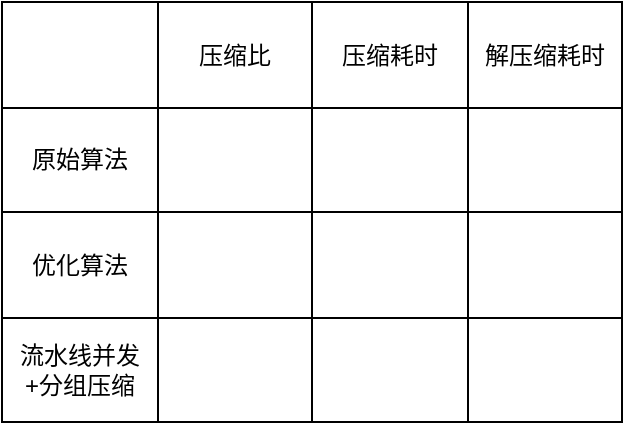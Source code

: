 <mxfile version="21.3.7" type="github">
  <diagram name="第 1 页" id="i-keNRSENkUL5wQ5M1v3">
    <mxGraphModel dx="1050" dy="549" grid="1" gridSize="10" guides="1" tooltips="1" connect="1" arrows="1" fold="1" page="1" pageScale="1" pageWidth="827" pageHeight="1169" math="0" shadow="0">
      <root>
        <mxCell id="0" />
        <mxCell id="1" parent="0" />
        <mxCell id="ziZCiCLylG6A-Q9msGCU-58" value="" style="shape=table;startSize=0;container=1;collapsible=0;childLayout=tableLayout;" vertex="1" parent="1">
          <mxGeometry x="190" y="140" width="310" height="210" as="geometry" />
        </mxCell>
        <mxCell id="ziZCiCLylG6A-Q9msGCU-59" value="" style="shape=tableRow;horizontal=0;startSize=0;swimlaneHead=0;swimlaneBody=0;strokeColor=inherit;top=0;left=0;bottom=0;right=0;collapsible=0;dropTarget=0;fillColor=none;points=[[0,0.5],[1,0.5]];portConstraint=eastwest;" vertex="1" parent="ziZCiCLylG6A-Q9msGCU-58">
          <mxGeometry width="310" height="53" as="geometry" />
        </mxCell>
        <mxCell id="ziZCiCLylG6A-Q9msGCU-60" value="" style="shape=partialRectangle;html=1;whiteSpace=wrap;connectable=0;strokeColor=inherit;overflow=hidden;fillColor=none;top=0;left=0;bottom=0;right=0;pointerEvents=1;" vertex="1" parent="ziZCiCLylG6A-Q9msGCU-59">
          <mxGeometry width="78" height="53" as="geometry">
            <mxRectangle width="78" height="53" as="alternateBounds" />
          </mxGeometry>
        </mxCell>
        <mxCell id="ziZCiCLylG6A-Q9msGCU-61" value="压缩比" style="shape=partialRectangle;html=1;whiteSpace=wrap;connectable=0;strokeColor=inherit;overflow=hidden;fillColor=none;top=0;left=0;bottom=0;right=0;pointerEvents=1;" vertex="1" parent="ziZCiCLylG6A-Q9msGCU-59">
          <mxGeometry x="78" width="77" height="53" as="geometry">
            <mxRectangle width="77" height="53" as="alternateBounds" />
          </mxGeometry>
        </mxCell>
        <mxCell id="ziZCiCLylG6A-Q9msGCU-62" value="压缩耗时" style="shape=partialRectangle;html=1;whiteSpace=wrap;connectable=0;strokeColor=inherit;overflow=hidden;fillColor=none;top=0;left=0;bottom=0;right=0;pointerEvents=1;" vertex="1" parent="ziZCiCLylG6A-Q9msGCU-59">
          <mxGeometry x="155" width="78" height="53" as="geometry">
            <mxRectangle width="78" height="53" as="alternateBounds" />
          </mxGeometry>
        </mxCell>
        <mxCell id="ziZCiCLylG6A-Q9msGCU-63" value="解压缩耗时" style="shape=partialRectangle;html=1;whiteSpace=wrap;connectable=0;strokeColor=inherit;overflow=hidden;fillColor=none;top=0;left=0;bottom=0;right=0;pointerEvents=1;" vertex="1" parent="ziZCiCLylG6A-Q9msGCU-59">
          <mxGeometry x="233" width="77" height="53" as="geometry">
            <mxRectangle width="77" height="53" as="alternateBounds" />
          </mxGeometry>
        </mxCell>
        <mxCell id="ziZCiCLylG6A-Q9msGCU-65" value="" style="shape=tableRow;horizontal=0;startSize=0;swimlaneHead=0;swimlaneBody=0;strokeColor=inherit;top=0;left=0;bottom=0;right=0;collapsible=0;dropTarget=0;fillColor=none;points=[[0,0.5],[1,0.5]];portConstraint=eastwest;" vertex="1" parent="ziZCiCLylG6A-Q9msGCU-58">
          <mxGeometry y="53" width="310" height="52" as="geometry" />
        </mxCell>
        <mxCell id="ziZCiCLylG6A-Q9msGCU-66" value="原始算法" style="shape=partialRectangle;html=1;whiteSpace=wrap;connectable=0;strokeColor=inherit;overflow=hidden;fillColor=none;top=0;left=0;bottom=0;right=0;pointerEvents=1;" vertex="1" parent="ziZCiCLylG6A-Q9msGCU-65">
          <mxGeometry width="78" height="52" as="geometry">
            <mxRectangle width="78" height="52" as="alternateBounds" />
          </mxGeometry>
        </mxCell>
        <mxCell id="ziZCiCLylG6A-Q9msGCU-67" value="" style="shape=partialRectangle;html=1;whiteSpace=wrap;connectable=0;strokeColor=inherit;overflow=hidden;fillColor=none;top=0;left=0;bottom=0;right=0;pointerEvents=1;" vertex="1" parent="ziZCiCLylG6A-Q9msGCU-65">
          <mxGeometry x="78" width="77" height="52" as="geometry">
            <mxRectangle width="77" height="52" as="alternateBounds" />
          </mxGeometry>
        </mxCell>
        <mxCell id="ziZCiCLylG6A-Q9msGCU-68" value="" style="shape=partialRectangle;html=1;whiteSpace=wrap;connectable=0;strokeColor=inherit;overflow=hidden;fillColor=none;top=0;left=0;bottom=0;right=0;pointerEvents=1;" vertex="1" parent="ziZCiCLylG6A-Q9msGCU-65">
          <mxGeometry x="155" width="78" height="52" as="geometry">
            <mxRectangle width="78" height="52" as="alternateBounds" />
          </mxGeometry>
        </mxCell>
        <mxCell id="ziZCiCLylG6A-Q9msGCU-69" value="" style="shape=partialRectangle;html=1;whiteSpace=wrap;connectable=0;strokeColor=inherit;overflow=hidden;fillColor=none;top=0;left=0;bottom=0;right=0;pointerEvents=1;" vertex="1" parent="ziZCiCLylG6A-Q9msGCU-65">
          <mxGeometry x="233" width="77" height="52" as="geometry">
            <mxRectangle width="77" height="52" as="alternateBounds" />
          </mxGeometry>
        </mxCell>
        <mxCell id="ziZCiCLylG6A-Q9msGCU-71" value="" style="shape=tableRow;horizontal=0;startSize=0;swimlaneHead=0;swimlaneBody=0;strokeColor=inherit;top=0;left=0;bottom=0;right=0;collapsible=0;dropTarget=0;fillColor=none;points=[[0,0.5],[1,0.5]];portConstraint=eastwest;" vertex="1" parent="ziZCiCLylG6A-Q9msGCU-58">
          <mxGeometry y="105" width="310" height="53" as="geometry" />
        </mxCell>
        <mxCell id="ziZCiCLylG6A-Q9msGCU-72" value="优化算法" style="shape=partialRectangle;html=1;whiteSpace=wrap;connectable=0;strokeColor=inherit;overflow=hidden;fillColor=none;top=0;left=0;bottom=0;right=0;pointerEvents=1;" vertex="1" parent="ziZCiCLylG6A-Q9msGCU-71">
          <mxGeometry width="78" height="53" as="geometry">
            <mxRectangle width="78" height="53" as="alternateBounds" />
          </mxGeometry>
        </mxCell>
        <mxCell id="ziZCiCLylG6A-Q9msGCU-73" value="" style="shape=partialRectangle;html=1;whiteSpace=wrap;connectable=0;strokeColor=inherit;overflow=hidden;fillColor=none;top=0;left=0;bottom=0;right=0;pointerEvents=1;" vertex="1" parent="ziZCiCLylG6A-Q9msGCU-71">
          <mxGeometry x="78" width="77" height="53" as="geometry">
            <mxRectangle width="77" height="53" as="alternateBounds" />
          </mxGeometry>
        </mxCell>
        <mxCell id="ziZCiCLylG6A-Q9msGCU-74" value="" style="shape=partialRectangle;html=1;whiteSpace=wrap;connectable=0;strokeColor=inherit;overflow=hidden;fillColor=none;top=0;left=0;bottom=0;right=0;pointerEvents=1;" vertex="1" parent="ziZCiCLylG6A-Q9msGCU-71">
          <mxGeometry x="155" width="78" height="53" as="geometry">
            <mxRectangle width="78" height="53" as="alternateBounds" />
          </mxGeometry>
        </mxCell>
        <mxCell id="ziZCiCLylG6A-Q9msGCU-75" value="" style="shape=partialRectangle;html=1;whiteSpace=wrap;connectable=0;strokeColor=inherit;overflow=hidden;fillColor=none;top=0;left=0;bottom=0;right=0;pointerEvents=1;" vertex="1" parent="ziZCiCLylG6A-Q9msGCU-71">
          <mxGeometry x="233" width="77" height="53" as="geometry">
            <mxRectangle width="77" height="53" as="alternateBounds" />
          </mxGeometry>
        </mxCell>
        <mxCell id="ziZCiCLylG6A-Q9msGCU-77" value="" style="shape=tableRow;horizontal=0;startSize=0;swimlaneHead=0;swimlaneBody=0;strokeColor=inherit;top=0;left=0;bottom=0;right=0;collapsible=0;dropTarget=0;fillColor=none;points=[[0,0.5],[1,0.5]];portConstraint=eastwest;" vertex="1" parent="ziZCiCLylG6A-Q9msGCU-58">
          <mxGeometry y="158" width="310" height="52" as="geometry" />
        </mxCell>
        <mxCell id="ziZCiCLylG6A-Q9msGCU-78" value="流水线并发+分组压缩" style="shape=partialRectangle;html=1;whiteSpace=wrap;connectable=0;strokeColor=inherit;overflow=hidden;fillColor=none;top=0;left=0;bottom=0;right=0;pointerEvents=1;" vertex="1" parent="ziZCiCLylG6A-Q9msGCU-77">
          <mxGeometry width="78" height="52" as="geometry">
            <mxRectangle width="78" height="52" as="alternateBounds" />
          </mxGeometry>
        </mxCell>
        <mxCell id="ziZCiCLylG6A-Q9msGCU-79" value="" style="shape=partialRectangle;html=1;whiteSpace=wrap;connectable=0;strokeColor=inherit;overflow=hidden;fillColor=none;top=0;left=0;bottom=0;right=0;pointerEvents=1;" vertex="1" parent="ziZCiCLylG6A-Q9msGCU-77">
          <mxGeometry x="78" width="77" height="52" as="geometry">
            <mxRectangle width="77" height="52" as="alternateBounds" />
          </mxGeometry>
        </mxCell>
        <mxCell id="ziZCiCLylG6A-Q9msGCU-80" value="" style="shape=partialRectangle;html=1;whiteSpace=wrap;connectable=0;strokeColor=inherit;overflow=hidden;fillColor=none;top=0;left=0;bottom=0;right=0;pointerEvents=1;" vertex="1" parent="ziZCiCLylG6A-Q9msGCU-77">
          <mxGeometry x="155" width="78" height="52" as="geometry">
            <mxRectangle width="78" height="52" as="alternateBounds" />
          </mxGeometry>
        </mxCell>
        <mxCell id="ziZCiCLylG6A-Q9msGCU-81" value="" style="shape=partialRectangle;html=1;whiteSpace=wrap;connectable=0;strokeColor=inherit;overflow=hidden;fillColor=none;top=0;left=0;bottom=0;right=0;pointerEvents=1;" vertex="1" parent="ziZCiCLylG6A-Q9msGCU-77">
          <mxGeometry x="233" width="77" height="52" as="geometry">
            <mxRectangle width="77" height="52" as="alternateBounds" />
          </mxGeometry>
        </mxCell>
      </root>
    </mxGraphModel>
  </diagram>
</mxfile>
